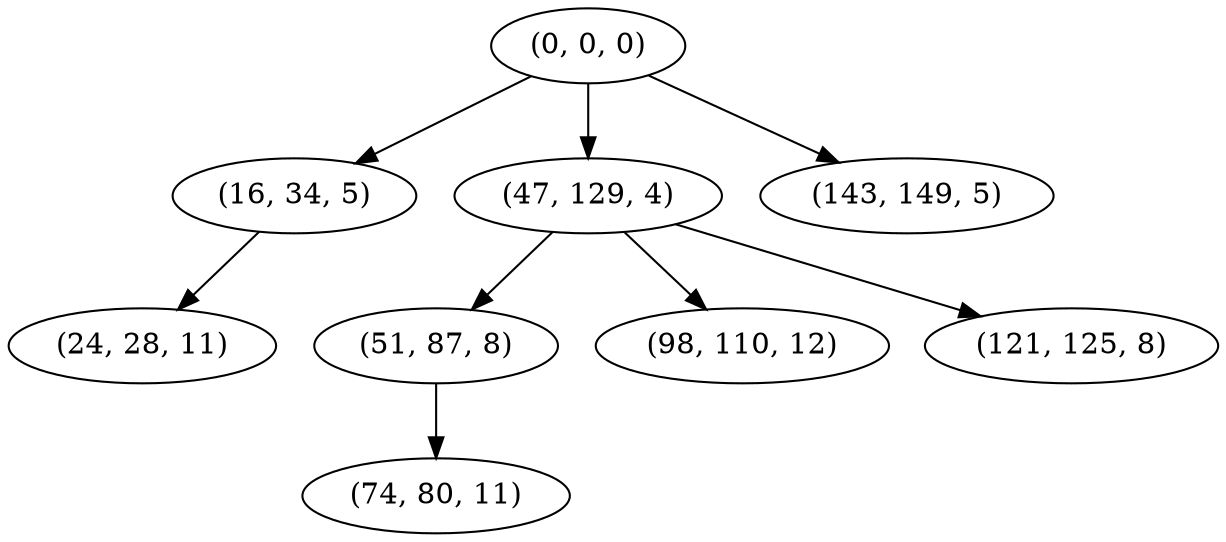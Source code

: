 digraph tree {
    "(0, 0, 0)";
    "(16, 34, 5)";
    "(24, 28, 11)";
    "(47, 129, 4)";
    "(51, 87, 8)";
    "(74, 80, 11)";
    "(98, 110, 12)";
    "(121, 125, 8)";
    "(143, 149, 5)";
    "(0, 0, 0)" -> "(16, 34, 5)";
    "(0, 0, 0)" -> "(47, 129, 4)";
    "(0, 0, 0)" -> "(143, 149, 5)";
    "(16, 34, 5)" -> "(24, 28, 11)";
    "(47, 129, 4)" -> "(51, 87, 8)";
    "(47, 129, 4)" -> "(98, 110, 12)";
    "(47, 129, 4)" -> "(121, 125, 8)";
    "(51, 87, 8)" -> "(74, 80, 11)";
}
